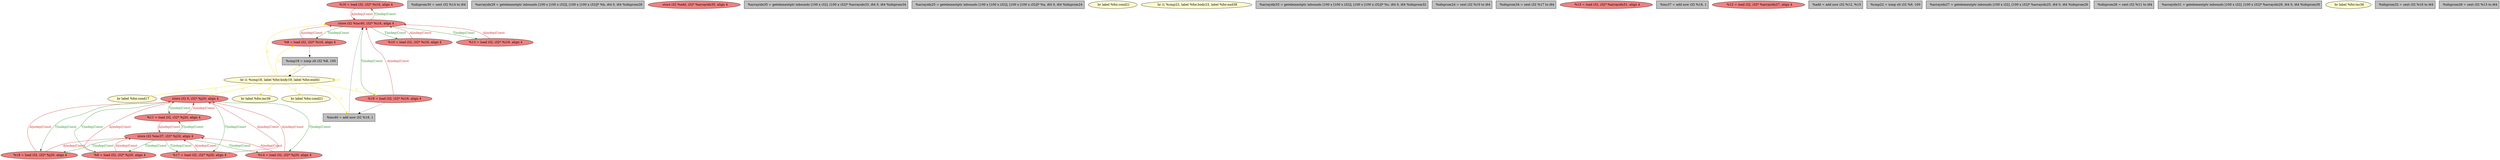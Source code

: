 
digraph G {


node772 [fillcolor=lightcoral,label="  %16 = load i32, i32* %i16, align 4",shape=ellipse,style=filled ]
node771 [fillcolor=grey,label="  %idxprom30 = sext i32 %14 to i64",shape=rectangle,style=filled ]
node770 [fillcolor=grey,label="  %arrayidx29 = getelementptr inbounds [100 x [100 x i32]], [100 x [100 x i32]]* %b, i64 0, i64 %idxprom28",shape=rectangle,style=filled ]
node756 [fillcolor=lightcoral,label="  %11 = load i32, i32* %j20, align 4",shape=ellipse,style=filled ]
node745 [fillcolor=lightcoral,label="  store i32 %add, i32* %arrayidx35, align 4",shape=ellipse,style=filled ]
node753 [fillcolor=grey,label="  %arrayidx35 = getelementptr inbounds [100 x i32], [100 x i32]* %arrayidx33, i64 0, i64 %idxprom34",shape=rectangle,style=filled ]
node742 [fillcolor=lightcoral,label="  store i32 %inc40, i32* %i16, align 4",shape=ellipse,style=filled ]
node758 [fillcolor=lightcoral,label="  %19 = load i32, i32* %i16, align 4",shape=ellipse,style=filled ]
node760 [fillcolor=grey,label="  %arrayidx25 = getelementptr inbounds [100 x [100 x i32]], [100 x [100 x i32]]* %a, i64 0, i64 %idxprom24",shape=rectangle,style=filled ]
node743 [fillcolor=lightcoral,label="  %14 = load i32, i32* %j20, align 4",shape=ellipse,style=filled ]
node748 [fillcolor=lemonchiffon,label="  br label %for.cond21",shape=ellipse,style=filled ]
node734 [fillcolor=lightcoral,label="  %17 = load i32, i32* %j20, align 4",shape=ellipse,style=filled ]
node747 [fillcolor=lightcoral,label="  %9 = load i32, i32* %j20, align 4",shape=ellipse,style=filled ]
node737 [fillcolor=lemonchiffon,label="  br i1 %cmp22, label %for.body23, label %for.end38",shape=ellipse,style=filled ]
node741 [fillcolor=lightcoral,label="  store i32 %inc37, i32* %j20, align 4",shape=ellipse,style=filled ]
node744 [fillcolor=grey,label="  %arrayidx33 = getelementptr inbounds [100 x [100 x i32]], [100 x [100 x i32]]* %c, i64 0, i64 %idxprom32",shape=rectangle,style=filled ]
node739 [fillcolor=grey,label="  %idxprom24 = sext i32 %10 to i64",shape=rectangle,style=filled ]
node736 [fillcolor=grey,label="  %cmp18 = icmp slt i32 %8, 100",shape=rectangle,style=filled ]
node733 [fillcolor=grey,label="  %idxprom34 = sext i32 %17 to i64",shape=rectangle,style=filled ]
node735 [fillcolor=lightcoral,label="  store i32 0, i32* %j20, align 4",shape=ellipse,style=filled ]
node750 [fillcolor=grey,label="  %inc40 = add nsw i32 %19, 1",shape=rectangle,style=filled ]
node749 [fillcolor=lemonchiffon,label="  br label %for.cond17",shape=ellipse,style=filled ]
node751 [fillcolor=lightcoral,label="  %15 = load i32, i32* %arrayidx31, align 4",shape=ellipse,style=filled ]
node766 [fillcolor=lemonchiffon,label="  br label %for.inc39",shape=ellipse,style=filled ]
node752 [fillcolor=grey,label="  %inc37 = add nsw i32 %18, 1",shape=rectangle,style=filled ]
node754 [fillcolor=lightcoral,label="  %12 = load i32, i32* %arrayidx27, align 4",shape=ellipse,style=filled ]
node755 [fillcolor=lightcoral,label="  %10 = load i32, i32* %i16, align 4",shape=ellipse,style=filled ]
node757 [fillcolor=grey,label="  %add = add nsw i32 %12, %15",shape=rectangle,style=filled ]
node762 [fillcolor=lemonchiffon,label="  br label %for.cond21",shape=ellipse,style=filled ]
node759 [fillcolor=lightcoral,label="  %8 = load i32, i32* %i16, align 4",shape=ellipse,style=filled ]
node769 [fillcolor=lightcoral,label="  %18 = load i32, i32* %j20, align 4",shape=ellipse,style=filled ]
node738 [fillcolor=grey,label="  %cmp22 = icmp slt i32 %9, 100",shape=rectangle,style=filled ]
node765 [fillcolor=lemonchiffon,label="  br i1 %cmp18, label %for.body19, label %for.end41",shape=ellipse,style=filled ]
node746 [fillcolor=grey,label="  %arrayidx27 = getelementptr inbounds [100 x i32], [100 x i32]* %arrayidx25, i64 0, i64 %idxprom26",shape=rectangle,style=filled ]
node761 [fillcolor=grey,label="  %idxprom26 = sext i32 %11 to i64",shape=rectangle,style=filled ]
node763 [fillcolor=lightcoral,label="  %13 = load i32, i32* %i16, align 4",shape=ellipse,style=filled ]
node764 [fillcolor=grey,label="  %arrayidx31 = getelementptr inbounds [100 x i32], [100 x i32]* %arrayidx29, i64 0, i64 %idxprom30",shape=rectangle,style=filled ]
node740 [fillcolor=lemonchiffon,label="  br label %for.inc36",shape=ellipse,style=filled ]
node768 [fillcolor=grey,label="  %idxprom32 = sext i32 %16 to i64",shape=rectangle,style=filled ]
node767 [fillcolor=grey,label="  %idxprom28 = sext i32 %13 to i64",shape=rectangle,style=filled ]

node759->node742 [style=solid,color=firebrick3,label="A|indep|Const",penwidth=1.0,fontcolor=firebrick3 ]
node742->node759 [style=solid,color=forestgreen,label="T|indep|Const",penwidth=1.0,fontcolor=forestgreen ]
node735->node769 [style=solid,color=forestgreen,label="T|indep|Const",penwidth=1.0,fontcolor=forestgreen ]
node769->node735 [style=solid,color=firebrick3,label="A|indep|Const",penwidth=1.0,fontcolor=firebrick3 ]
node741->node734 [style=solid,color=forestgreen,label="T|indep|Const",penwidth=1.0,fontcolor=forestgreen ]
node734->node741 [style=solid,color=firebrick3,label="A|indep|Const",penwidth=1.0,fontcolor=firebrick3 ]
node735->node756 [style=solid,color=forestgreen,label="T|indep|Const",penwidth=1.0,fontcolor=forestgreen ]
node750->node742 [style=solid,color=black,label="",penwidth=0.5,fontcolor=black ]
node742->node763 [style=solid,color=forestgreen,label="T|indep|Const",penwidth=1.0,fontcolor=forestgreen ]
node765->node736 [style=solid,color=gold,label="C",penwidth=1.0,fontcolor=gold ]
node765->node735 [style=solid,color=gold,label="C",penwidth=1.0,fontcolor=gold ]
node765->node758 [style=solid,color=gold,label="C",penwidth=1.0,fontcolor=gold ]
node765->node759 [style=solid,color=gold,label="C",penwidth=1.0,fontcolor=gold ]
node765->node762 [style=solid,color=gold,label="C",penwidth=1.0,fontcolor=gold ]
node735->node743 [style=solid,color=forestgreen,label="T|indep|Const",penwidth=1.0,fontcolor=forestgreen ]
node742->node758 [style=solid,color=forestgreen,label="T|indep|Const",penwidth=1.0,fontcolor=forestgreen ]
node765->node750 [style=solid,color=gold,label="C",penwidth=1.0,fontcolor=gold ]
node765->node749 [style=solid,color=gold,label="C",penwidth=1.0,fontcolor=gold ]
node758->node750 [style=solid,color=black,label="",penwidth=0.5,fontcolor=black ]
node769->node741 [style=solid,color=firebrick3,label="A|indep|Const",penwidth=1.0,fontcolor=firebrick3 ]
node742->node755 [style=solid,color=forestgreen,label="T|indep|Const",penwidth=1.0,fontcolor=forestgreen ]
node765->node742 [style=solid,color=gold,label="C",penwidth=1.0,fontcolor=gold ]
node763->node742 [style=solid,color=firebrick3,label="A|indep|Const",penwidth=1.0,fontcolor=firebrick3 ]
node741->node756 [style=solid,color=forestgreen,label="T|indep|Const",penwidth=1.0,fontcolor=forestgreen ]
node759->node736 [style=solid,color=black,label="",penwidth=0.5,fontcolor=black ]
node735->node734 [style=solid,color=forestgreen,label="T|indep|Const",penwidth=1.0,fontcolor=forestgreen ]
node734->node735 [style=solid,color=firebrick3,label="A|indep|Const",penwidth=1.0,fontcolor=firebrick3 ]
node741->node769 [style=solid,color=forestgreen,label="T|indep|Const",penwidth=1.0,fontcolor=forestgreen ]
node756->node741 [style=solid,color=firebrick3,label="A|indep|Const",penwidth=1.0,fontcolor=firebrick3 ]
node736->node765 [style=solid,color=black,label="",penwidth=0.5,fontcolor=black ]
node755->node742 [style=solid,color=firebrick3,label="A|indep|Const",penwidth=1.0,fontcolor=firebrick3 ]
node741->node743 [style=solid,color=forestgreen,label="T|indep|Const",penwidth=1.0,fontcolor=forestgreen ]
node743->node741 [style=solid,color=firebrick3,label="A|indep|Const",penwidth=1.0,fontcolor=firebrick3 ]
node742->node772 [style=solid,color=forestgreen,label="T|indep|Const",penwidth=1.0,fontcolor=forestgreen ]
node765->node765 [style=solid,color=gold,label="C",penwidth=1.0,fontcolor=gold ]
node772->node742 [style=solid,color=firebrick3,label="A|indep|Const",penwidth=1.0,fontcolor=firebrick3 ]
node758->node742 [style=solid,color=firebrick3,label="A|indep|Const",penwidth=1.0,fontcolor=firebrick3 ]
node741->node747 [style=solid,color=forestgreen,label="T|indep|Const",penwidth=1.0,fontcolor=forestgreen ]
node747->node741 [style=solid,color=firebrick3,label="A|indep|Const",penwidth=1.0,fontcolor=firebrick3 ]
node765->node766 [style=solid,color=gold,label="C",penwidth=1.0,fontcolor=gold ]
node747->node735 [style=solid,color=firebrick3,label="A|indep|Const",penwidth=1.0,fontcolor=firebrick3 ]
node735->node747 [style=solid,color=forestgreen,label="T|indep|Const",penwidth=1.0,fontcolor=forestgreen ]
node743->node735 [style=solid,color=firebrick3,label="A|indep|Const",penwidth=1.0,fontcolor=firebrick3 ]
node756->node735 [style=solid,color=firebrick3,label="A|indep|Const",penwidth=1.0,fontcolor=firebrick3 ]


}
